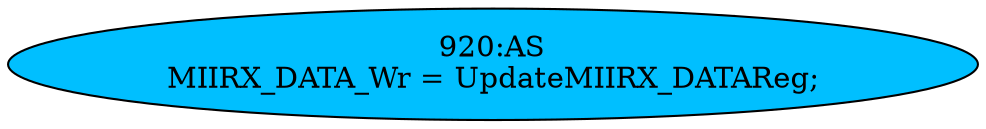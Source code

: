 strict digraph "" {
	node [label="\N"];
	"920:AS"	 [ast="<pyverilog.vparser.ast.Assign object at 0x7fbdee0e35d0>",
		def_var="['MIIRX_DATA_Wr']",
		fillcolor=deepskyblue,
		label="920:AS
MIIRX_DATA_Wr = UpdateMIIRX_DATAReg;",
		statements="[]",
		style=filled,
		typ=Assign,
		use_var="['UpdateMIIRX_DATAReg']"];
}
